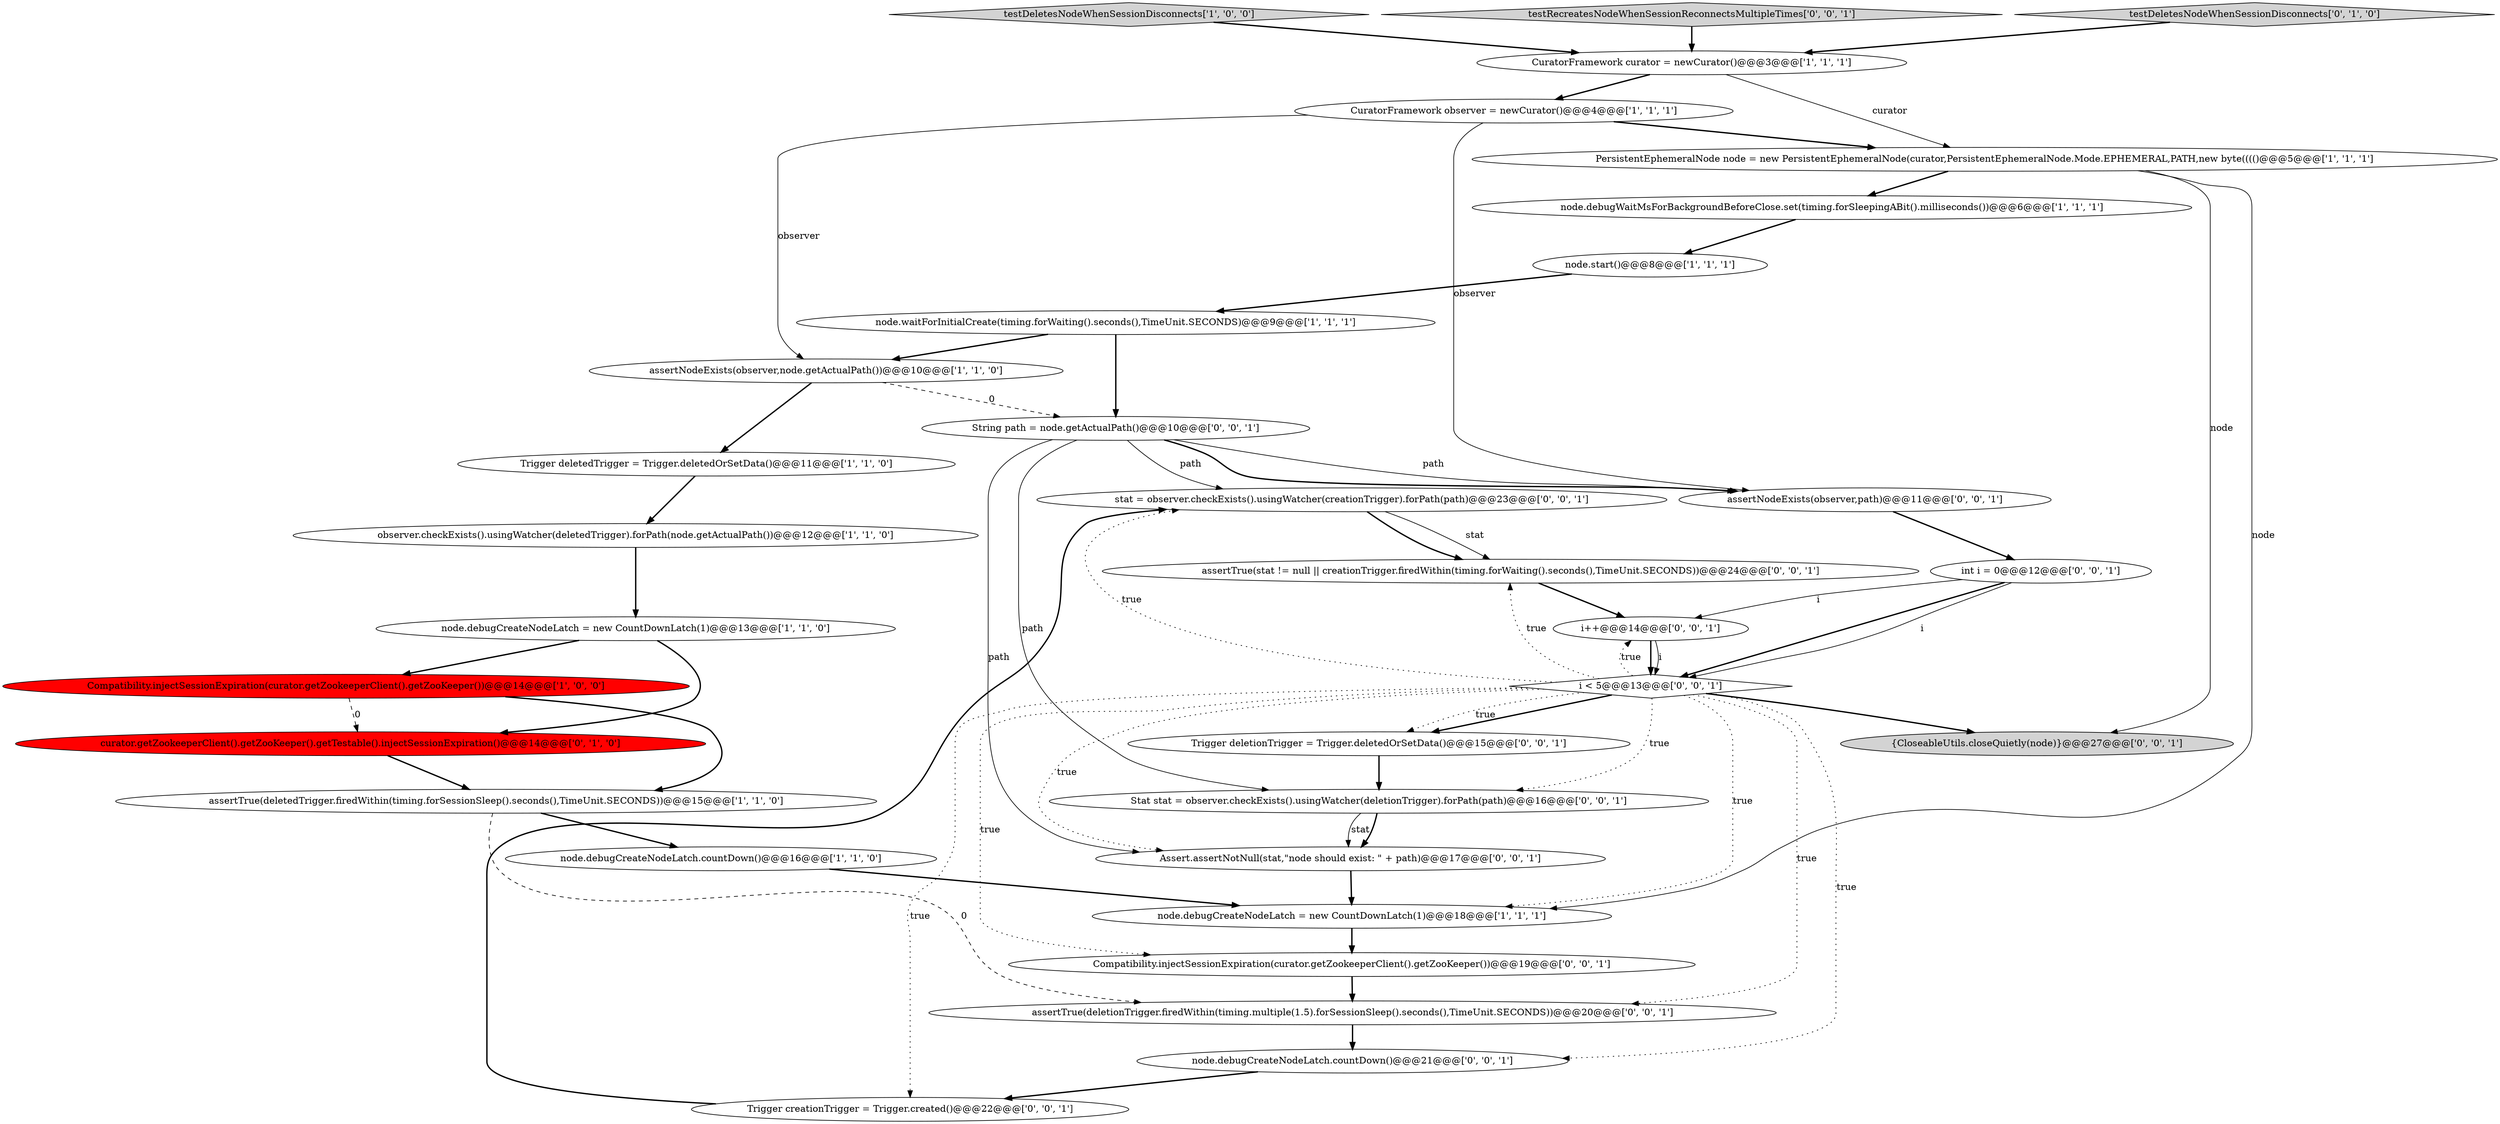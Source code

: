 digraph {
3 [style = filled, label = "CuratorFramework curator = newCurator()@@@3@@@['1', '1', '1']", fillcolor = white, shape = ellipse image = "AAA0AAABBB1BBB"];
18 [style = filled, label = "String path = node.getActualPath()@@@10@@@['0', '0', '1']", fillcolor = white, shape = ellipse image = "AAA0AAABBB3BBB"];
15 [style = filled, label = "curator.getZookeeperClient().getZooKeeper().getTestable().injectSessionExpiration()@@@14@@@['0', '1', '0']", fillcolor = red, shape = ellipse image = "AAA1AAABBB2BBB"];
1 [style = filled, label = "CuratorFramework observer = newCurator()@@@4@@@['1', '1', '1']", fillcolor = white, shape = ellipse image = "AAA0AAABBB1BBB"];
22 [style = filled, label = "int i = 0@@@12@@@['0', '0', '1']", fillcolor = white, shape = ellipse image = "AAA0AAABBB3BBB"];
19 [style = filled, label = "i++@@@14@@@['0', '0', '1']", fillcolor = white, shape = ellipse image = "AAA0AAABBB3BBB"];
26 [style = filled, label = "stat = observer.checkExists().usingWatcher(creationTrigger).forPath(path)@@@23@@@['0', '0', '1']", fillcolor = white, shape = ellipse image = "AAA0AAABBB3BBB"];
28 [style = filled, label = "Trigger creationTrigger = Trigger.created()@@@22@@@['0', '0', '1']", fillcolor = white, shape = ellipse image = "AAA0AAABBB3BBB"];
2 [style = filled, label = "testDeletesNodeWhenSessionDisconnects['1', '0', '0']", fillcolor = lightgray, shape = diamond image = "AAA0AAABBB1BBB"];
32 [style = filled, label = "assertTrue(stat != null || creationTrigger.firedWithin(timing.forWaiting().seconds(),TimeUnit.SECONDS))@@@24@@@['0', '0', '1']", fillcolor = white, shape = ellipse image = "AAA0AAABBB3BBB"];
13 [style = filled, label = "PersistentEphemeralNode node = new PersistentEphemeralNode(curator,PersistentEphemeralNode.Mode.EPHEMERAL,PATH,new byte(((()@@@5@@@['1', '1', '1']", fillcolor = white, shape = ellipse image = "AAA0AAABBB1BBB"];
17 [style = filled, label = "testRecreatesNodeWhenSessionReconnectsMultipleTimes['0', '0', '1']", fillcolor = lightgray, shape = diamond image = "AAA0AAABBB3BBB"];
6 [style = filled, label = "assertNodeExists(observer,node.getActualPath())@@@10@@@['1', '1', '0']", fillcolor = white, shape = ellipse image = "AAA0AAABBB1BBB"];
7 [style = filled, label = "assertTrue(deletedTrigger.firedWithin(timing.forSessionSleep().seconds(),TimeUnit.SECONDS))@@@15@@@['1', '1', '0']", fillcolor = white, shape = ellipse image = "AAA0AAABBB1BBB"];
25 [style = filled, label = "assertNodeExists(observer,path)@@@11@@@['0', '0', '1']", fillcolor = white, shape = ellipse image = "AAA0AAABBB3BBB"];
16 [style = filled, label = "testDeletesNodeWhenSessionDisconnects['0', '1', '0']", fillcolor = lightgray, shape = diamond image = "AAA0AAABBB2BBB"];
24 [style = filled, label = "Assert.assertNotNull(stat,\"node should exist: \" + path)@@@17@@@['0', '0', '1']", fillcolor = white, shape = ellipse image = "AAA0AAABBB3BBB"];
12 [style = filled, label = "node.debugWaitMsForBackgroundBeforeClose.set(timing.forSleepingABit().milliseconds())@@@6@@@['1', '1', '1']", fillcolor = white, shape = ellipse image = "AAA0AAABBB1BBB"];
14 [style = filled, label = "node.waitForInitialCreate(timing.forWaiting().seconds(),TimeUnit.SECONDS)@@@9@@@['1', '1', '1']", fillcolor = white, shape = ellipse image = "AAA0AAABBB1BBB"];
10 [style = filled, label = "Trigger deletedTrigger = Trigger.deletedOrSetData()@@@11@@@['1', '1', '0']", fillcolor = white, shape = ellipse image = "AAA0AAABBB1BBB"];
23 [style = filled, label = "i < 5@@@13@@@['0', '0', '1']", fillcolor = white, shape = diamond image = "AAA0AAABBB3BBB"];
31 [style = filled, label = "node.debugCreateNodeLatch.countDown()@@@21@@@['0', '0', '1']", fillcolor = white, shape = ellipse image = "AAA0AAABBB3BBB"];
0 [style = filled, label = "node.debugCreateNodeLatch = new CountDownLatch(1)@@@18@@@['1', '1', '1']", fillcolor = white, shape = ellipse image = "AAA0AAABBB1BBB"];
11 [style = filled, label = "node.start()@@@8@@@['1', '1', '1']", fillcolor = white, shape = ellipse image = "AAA0AAABBB1BBB"];
20 [style = filled, label = "Compatibility.injectSessionExpiration(curator.getZookeeperClient().getZooKeeper())@@@19@@@['0', '0', '1']", fillcolor = white, shape = ellipse image = "AAA0AAABBB3BBB"];
5 [style = filled, label = "node.debugCreateNodeLatch = new CountDownLatch(1)@@@13@@@['1', '1', '0']", fillcolor = white, shape = ellipse image = "AAA0AAABBB1BBB"];
21 [style = filled, label = "Stat stat = observer.checkExists().usingWatcher(deletionTrigger).forPath(path)@@@16@@@['0', '0', '1']", fillcolor = white, shape = ellipse image = "AAA0AAABBB3BBB"];
30 [style = filled, label = "Trigger deletionTrigger = Trigger.deletedOrSetData()@@@15@@@['0', '0', '1']", fillcolor = white, shape = ellipse image = "AAA0AAABBB3BBB"];
27 [style = filled, label = "assertTrue(deletionTrigger.firedWithin(timing.multiple(1.5).forSessionSleep().seconds(),TimeUnit.SECONDS))@@@20@@@['0', '0', '1']", fillcolor = white, shape = ellipse image = "AAA0AAABBB3BBB"];
9 [style = filled, label = "node.debugCreateNodeLatch.countDown()@@@16@@@['1', '1', '0']", fillcolor = white, shape = ellipse image = "AAA0AAABBB1BBB"];
4 [style = filled, label = "Compatibility.injectSessionExpiration(curator.getZookeeperClient().getZooKeeper())@@@14@@@['1', '0', '0']", fillcolor = red, shape = ellipse image = "AAA1AAABBB1BBB"];
29 [style = filled, label = "{CloseableUtils.closeQuietly(node)}@@@27@@@['0', '0', '1']", fillcolor = lightgray, shape = ellipse image = "AAA0AAABBB3BBB"];
8 [style = filled, label = "observer.checkExists().usingWatcher(deletedTrigger).forPath(node.getActualPath())@@@12@@@['1', '1', '0']", fillcolor = white, shape = ellipse image = "AAA0AAABBB1BBB"];
16->3 [style = bold, label=""];
13->0 [style = solid, label="node"];
26->32 [style = bold, label=""];
9->0 [style = bold, label=""];
15->7 [style = bold, label=""];
3->1 [style = bold, label=""];
25->22 [style = bold, label=""];
23->30 [style = bold, label=""];
11->14 [style = bold, label=""];
24->0 [style = bold, label=""];
23->28 [style = dotted, label="true"];
2->3 [style = bold, label=""];
12->11 [style = bold, label=""];
23->21 [style = dotted, label="true"];
1->25 [style = solid, label="observer"];
5->15 [style = bold, label=""];
27->31 [style = bold, label=""];
28->26 [style = bold, label=""];
3->13 [style = solid, label="curator"];
21->24 [style = solid, label="stat"];
21->24 [style = bold, label=""];
1->6 [style = solid, label="observer"];
18->25 [style = solid, label="path"];
23->30 [style = dotted, label="true"];
32->19 [style = bold, label=""];
18->21 [style = solid, label="path"];
23->19 [style = dotted, label="true"];
22->23 [style = bold, label=""];
1->13 [style = bold, label=""];
4->7 [style = bold, label=""];
22->23 [style = solid, label="i"];
20->27 [style = bold, label=""];
6->18 [style = dashed, label="0"];
23->32 [style = dotted, label="true"];
23->29 [style = bold, label=""];
7->9 [style = bold, label=""];
7->27 [style = dashed, label="0"];
23->20 [style = dotted, label="true"];
30->21 [style = bold, label=""];
23->26 [style = dotted, label="true"];
13->12 [style = bold, label=""];
10->8 [style = bold, label=""];
8->5 [style = bold, label=""];
4->15 [style = dashed, label="0"];
19->23 [style = bold, label=""];
6->10 [style = bold, label=""];
26->32 [style = solid, label="stat"];
5->4 [style = bold, label=""];
22->19 [style = solid, label="i"];
23->27 [style = dotted, label="true"];
18->25 [style = bold, label=""];
17->3 [style = bold, label=""];
14->18 [style = bold, label=""];
0->20 [style = bold, label=""];
18->24 [style = solid, label="path"];
18->26 [style = solid, label="path"];
31->28 [style = bold, label=""];
23->31 [style = dotted, label="true"];
13->29 [style = solid, label="node"];
23->24 [style = dotted, label="true"];
14->6 [style = bold, label=""];
23->0 [style = dotted, label="true"];
19->23 [style = solid, label="i"];
}
